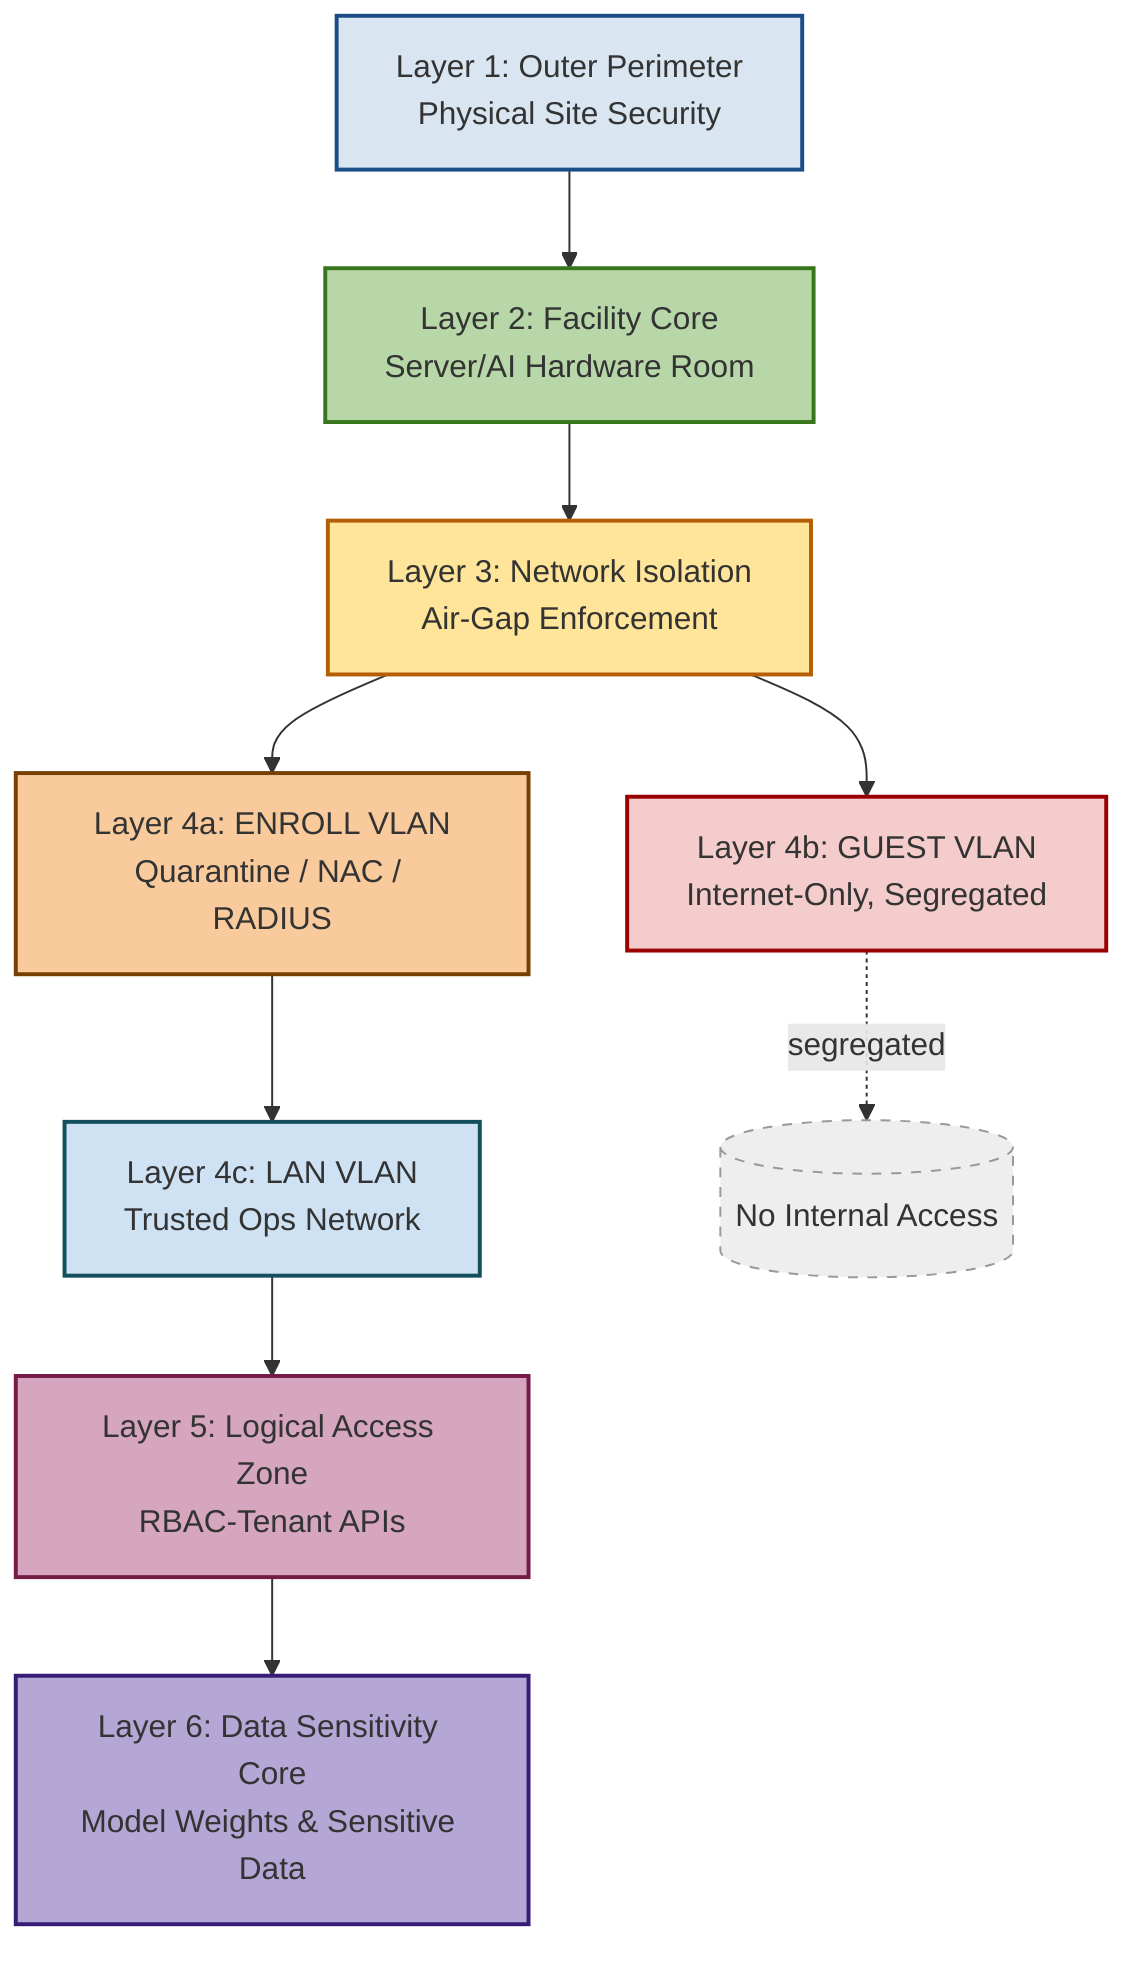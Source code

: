 flowchart TD
    %% Layer Definitions
    A[Layer 1: Outer Perimeter<br/>Physical Site Security]:::outer
    B[Layer 2: Facility Core<br/>Server/AI Hardware Room]:::facility
    C[Layer 3: Network Isolation<br/>Air-Gap Enforcement]:::isolation
 
    D1[Layer 4a: ENROLL VLAN<br/>Quarantine / NAC / RADIUS]:::enroll
    D2[Layer 4b: GUEST VLAN<br/>Internet-Only, Segregated]:::guest
    D3[Layer 4c: LAN VLAN<br/>Trusted Ops Network]:::lan
 
    E[Layer 5: Logical Access Zone<br/>RBAC-Tenant APIs]:::logical
    F[Layer 6: Data Sensitivity Core<br/>Model Weights & Sensitive Data]:::core
 
    X[(No Internal Access)]:::noaccess
 
    %% Flow
    A --> B --> C
    C --> D1 --> D3 --> E --> F
    C --> D2
    D2 -.segregated.-> X
 
    %% Role Swimlanes (color ties to RBAC)
    classDef outer fill:#d9e6f2,stroke:#1b4d89,stroke-width:2px;
    classDef facility fill:#b7d7a8,stroke:#38761d,stroke-width:2px;
    classDef isolation fill:#ffe599,stroke:#b45f06,stroke-width:2px;
    classDef enroll fill:#f9cb9c,stroke:#783f04,stroke-width:2px;
    classDef guest fill:#f4cccc,stroke:#990000,stroke-width:2px;
    classDef lan fill:#cfe2f3,stroke:#134f5c,stroke-width:2px;
    classDef logical fill:#d5a6bd,stroke:#741b47,stroke-width:2px;
    classDef core fill:#b4a7d6,stroke:#351c75,stroke-width:2px;
    classDef noaccess fill:#eeeeee,stroke:#999999,stroke-dasharray: 5 5;
 
    %% Role Legends
    click A "Role: None" _blank
    click B "Role: Engineering" _blank
    click C "Roles: Engineering, Management (supervised)" _blank
    click D1 "Roles: Engineering (admin), Support" _blank
    click D2 "Roles: Tenant roles, guests" _blank
    click D3 "Roles: All internal RBAC roles" _blank
    click E "Roles: TenantID, Tenant‑Role1/2, Support, Mgmt, Eng" _blank
    click F "Roles: Engineering (write/manage), Mgmt (read)" _blank